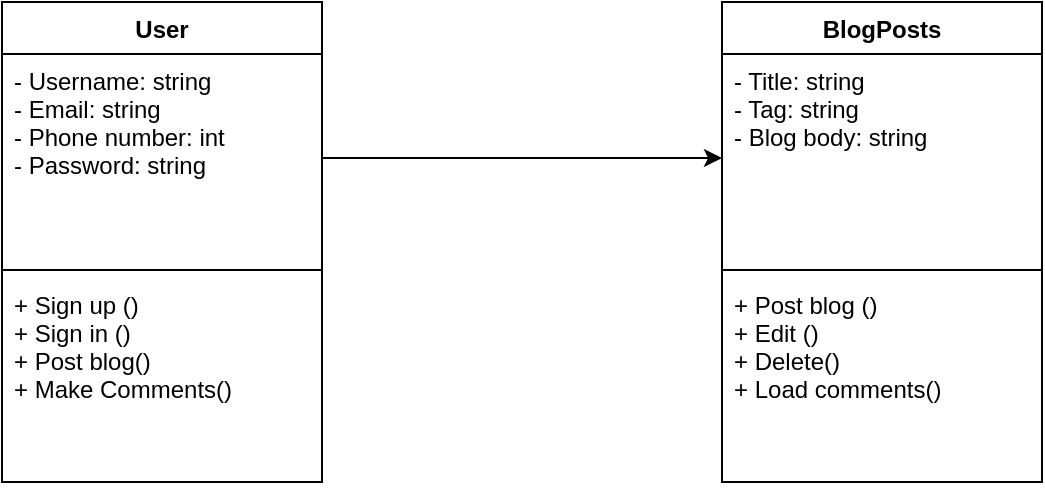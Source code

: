 <mxfile version="18.0.6" type="device"><diagram id="hTwUF-UbuYqWxvnlEZwF" name="Page-1"><mxGraphModel dx="436" dy="394" grid="1" gridSize="10" guides="1" tooltips="1" connect="1" arrows="1" fold="1" page="1" pageScale="1" pageWidth="850" pageHeight="1100" math="0" shadow="0"><root><mxCell id="0"/><mxCell id="1" parent="0"/><mxCell id="tas-EAhjjf0oKr7VPvr_-5" value="User" style="swimlane;fontStyle=1;align=center;verticalAlign=top;childLayout=stackLayout;horizontal=1;startSize=26;horizontalStack=0;resizeParent=1;resizeParentMax=0;resizeLast=0;collapsible=1;marginBottom=0;" vertex="1" parent="1"><mxGeometry x="40" y="40" width="160" height="240" as="geometry"/></mxCell><mxCell id="tas-EAhjjf0oKr7VPvr_-6" value="- Username: string&#10;- Email: string&#10;- Phone number: int&#10;- Password: string" style="text;strokeColor=none;fillColor=none;align=left;verticalAlign=top;spacingLeft=4;spacingRight=4;overflow=hidden;rotatable=0;points=[[0,0.5],[1,0.5]];portConstraint=eastwest;" vertex="1" parent="tas-EAhjjf0oKr7VPvr_-5"><mxGeometry y="26" width="160" height="104" as="geometry"/></mxCell><mxCell id="tas-EAhjjf0oKr7VPvr_-7" value="" style="line;strokeWidth=1;fillColor=none;align=left;verticalAlign=middle;spacingTop=-1;spacingLeft=3;spacingRight=3;rotatable=0;labelPosition=right;points=[];portConstraint=eastwest;" vertex="1" parent="tas-EAhjjf0oKr7VPvr_-5"><mxGeometry y="130" width="160" height="8" as="geometry"/></mxCell><mxCell id="tas-EAhjjf0oKr7VPvr_-8" value="+ Sign up ()&#10;+ Sign in ()&#10;+ Post blog()&#10;+ Make Comments()" style="text;strokeColor=none;fillColor=none;align=left;verticalAlign=top;spacingLeft=4;spacingRight=4;overflow=hidden;rotatable=0;points=[[0,0.5],[1,0.5]];portConstraint=eastwest;" vertex="1" parent="tas-EAhjjf0oKr7VPvr_-5"><mxGeometry y="138" width="160" height="102" as="geometry"/></mxCell><mxCell id="tas-EAhjjf0oKr7VPvr_-9" value="BlogPosts" style="swimlane;fontStyle=1;align=center;verticalAlign=top;childLayout=stackLayout;horizontal=1;startSize=26;horizontalStack=0;resizeParent=1;resizeParentMax=0;resizeLast=0;collapsible=1;marginBottom=0;" vertex="1" parent="1"><mxGeometry x="400" y="40" width="160" height="240" as="geometry"/></mxCell><mxCell id="tas-EAhjjf0oKr7VPvr_-10" value="- Title: string&#10;- Tag: string&#10;- Blog body: string" style="text;strokeColor=none;fillColor=none;align=left;verticalAlign=top;spacingLeft=4;spacingRight=4;overflow=hidden;rotatable=0;points=[[0,0.5],[1,0.5]];portConstraint=eastwest;" vertex="1" parent="tas-EAhjjf0oKr7VPvr_-9"><mxGeometry y="26" width="160" height="104" as="geometry"/></mxCell><mxCell id="tas-EAhjjf0oKr7VPvr_-11" value="" style="line;strokeWidth=1;fillColor=none;align=left;verticalAlign=middle;spacingTop=-1;spacingLeft=3;spacingRight=3;rotatable=0;labelPosition=right;points=[];portConstraint=eastwest;" vertex="1" parent="tas-EAhjjf0oKr7VPvr_-9"><mxGeometry y="130" width="160" height="8" as="geometry"/></mxCell><mxCell id="tas-EAhjjf0oKr7VPvr_-12" value="+ Post blog ()&#10;+ Edit ()&#10;+ Delete()&#10;+ Load comments()" style="text;strokeColor=none;fillColor=none;align=left;verticalAlign=top;spacingLeft=4;spacingRight=4;overflow=hidden;rotatable=0;points=[[0,0.5],[1,0.5]];portConstraint=eastwest;" vertex="1" parent="tas-EAhjjf0oKr7VPvr_-9"><mxGeometry y="138" width="160" height="102" as="geometry"/></mxCell><mxCell id="tas-EAhjjf0oKr7VPvr_-13" style="edgeStyle=orthogonalEdgeStyle;rounded=0;orthogonalLoop=1;jettySize=auto;html=1;entryX=0;entryY=0.5;entryDx=0;entryDy=0;" edge="1" parent="1" source="tas-EAhjjf0oKr7VPvr_-6" target="tas-EAhjjf0oKr7VPvr_-10"><mxGeometry relative="1" as="geometry"/></mxCell></root></mxGraphModel></diagram></mxfile>